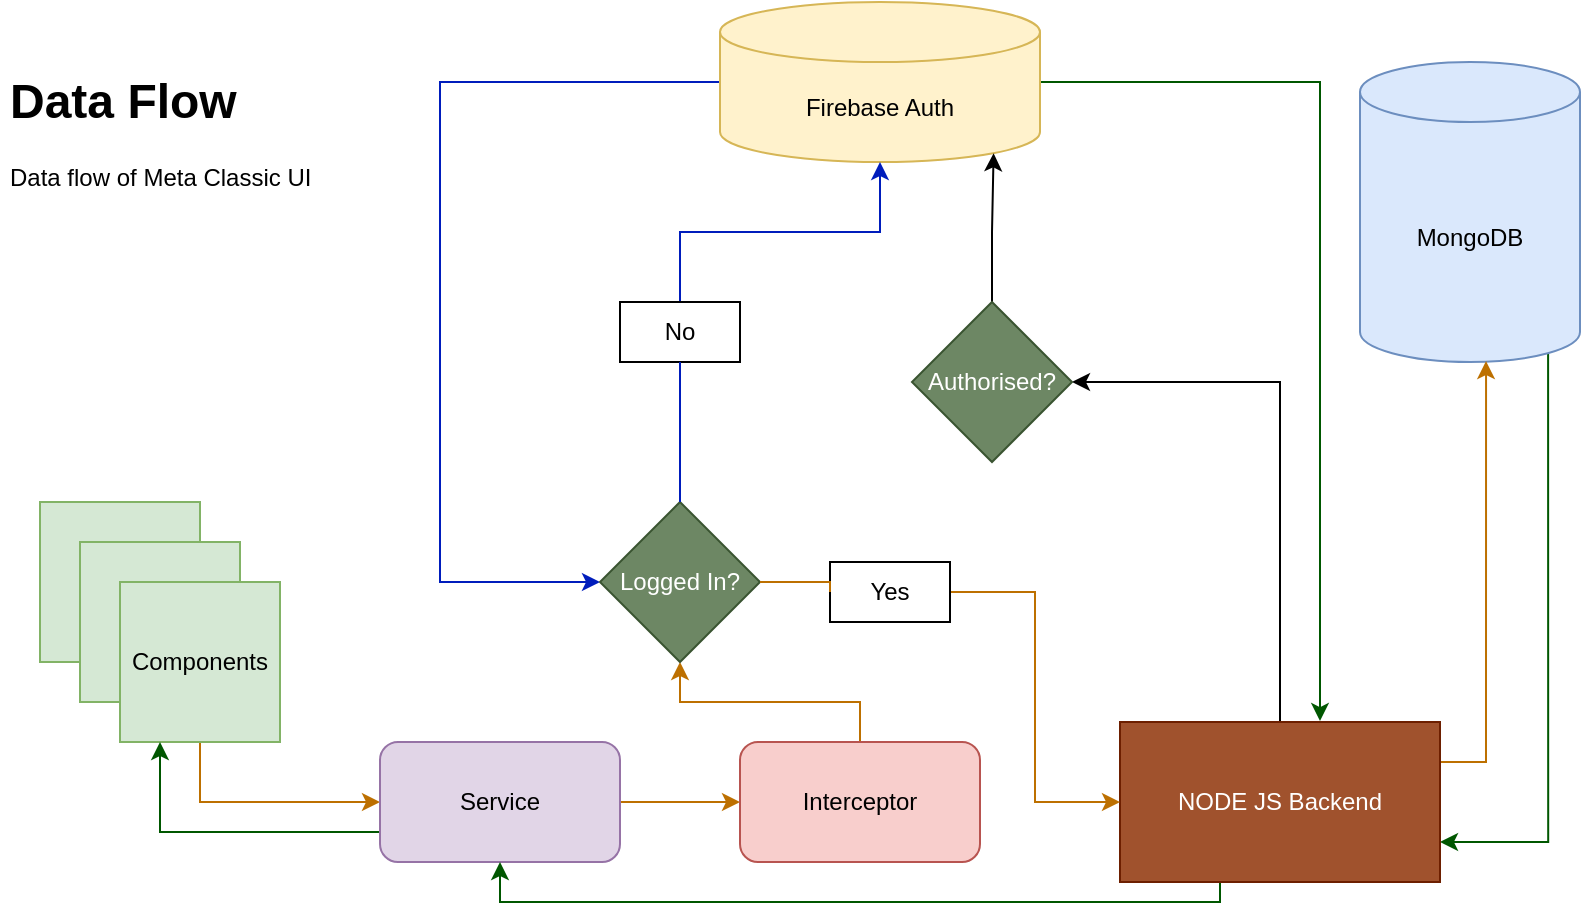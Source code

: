 <mxfile version="20.0.1" type="github">
  <diagram id="9jARseiPN1OIlkECBNOo" name="Page-1">
    <mxGraphModel dx="946" dy="589" grid="1" gridSize="10" guides="1" tooltips="1" connect="1" arrows="1" fold="1" page="1" pageScale="1" pageWidth="850" pageHeight="1100" math="0" shadow="0">
      <root>
        <mxCell id="0" />
        <mxCell id="1" parent="0" />
        <mxCell id="09jUZh2quq0GwGBjG0v_-36" style="edgeStyle=orthogonalEdgeStyle;rounded=0;orthogonalLoop=1;jettySize=auto;html=1;exitX=0.855;exitY=1;exitDx=0;exitDy=-4.35;exitPerimeter=0;entryX=1;entryY=0.75;entryDx=0;entryDy=0;fillColor=#008a00;strokeColor=#005700;" edge="1" parent="1" source="09jUZh2quq0GwGBjG0v_-1" target="09jUZh2quq0GwGBjG0v_-8">
          <mxGeometry relative="1" as="geometry">
            <mxPoint x="784" y="440" as="targetPoint" />
          </mxGeometry>
        </mxCell>
        <mxCell id="09jUZh2quq0GwGBjG0v_-1" value="MongoDB" style="shape=cylinder3;whiteSpace=wrap;html=1;boundedLbl=1;backgroundOutline=1;size=15;fillColor=#dae8fc;strokeColor=#6c8ebf;" vertex="1" parent="1">
          <mxGeometry x="690" y="50" width="110" height="150" as="geometry" />
        </mxCell>
        <mxCell id="09jUZh2quq0GwGBjG0v_-22" style="edgeStyle=orthogonalEdgeStyle;rounded=0;orthogonalLoop=1;jettySize=auto;html=1;entryX=0;entryY=0.5;entryDx=0;entryDy=0;fillColor=#0050ef;strokeColor=#001DBC;" edge="1" parent="1" source="09jUZh2quq0GwGBjG0v_-2" target="09jUZh2quq0GwGBjG0v_-13">
          <mxGeometry relative="1" as="geometry">
            <mxPoint x="230" y="330" as="targetPoint" />
            <Array as="points">
              <mxPoint x="230" y="60" />
              <mxPoint x="230" y="310" />
            </Array>
          </mxGeometry>
        </mxCell>
        <mxCell id="09jUZh2quq0GwGBjG0v_-29" style="edgeStyle=orthogonalEdgeStyle;rounded=0;orthogonalLoop=1;jettySize=auto;html=1;exitX=1;exitY=0.5;exitDx=0;exitDy=0;exitPerimeter=0;entryX=0.625;entryY=-0.006;entryDx=0;entryDy=0;entryPerimeter=0;fillColor=#008a00;strokeColor=#005700;" edge="1" parent="1" source="09jUZh2quq0GwGBjG0v_-2" target="09jUZh2quq0GwGBjG0v_-8">
          <mxGeometry relative="1" as="geometry" />
        </mxCell>
        <mxCell id="09jUZh2quq0GwGBjG0v_-2" value="Firebase Auth" style="shape=cylinder3;whiteSpace=wrap;html=1;boundedLbl=1;backgroundOutline=1;size=15;fillColor=#fff2cc;strokeColor=#d6b656;" vertex="1" parent="1">
          <mxGeometry x="370" y="20" width="160" height="80" as="geometry" />
        </mxCell>
        <mxCell id="09jUZh2quq0GwGBjG0v_-3" value="" style="whiteSpace=wrap;html=1;aspect=fixed;fillColor=#d5e8d4;strokeColor=#82b366;" vertex="1" parent="1">
          <mxGeometry x="30" y="270" width="80" height="80" as="geometry" />
        </mxCell>
        <mxCell id="09jUZh2quq0GwGBjG0v_-4" value="" style="whiteSpace=wrap;html=1;aspect=fixed;fillColor=#d5e8d4;strokeColor=#82b366;" vertex="1" parent="1">
          <mxGeometry x="50" y="290" width="80" height="80" as="geometry" />
        </mxCell>
        <mxCell id="09jUZh2quq0GwGBjG0v_-9" style="edgeStyle=orthogonalEdgeStyle;rounded=0;orthogonalLoop=1;jettySize=auto;html=1;exitX=0.5;exitY=1;exitDx=0;exitDy=0;entryX=0;entryY=0.5;entryDx=0;entryDy=0;fillColor=#f0a30a;strokeColor=#BD7000;" edge="1" parent="1" source="09jUZh2quq0GwGBjG0v_-5" target="09jUZh2quq0GwGBjG0v_-6">
          <mxGeometry relative="1" as="geometry" />
        </mxCell>
        <mxCell id="09jUZh2quq0GwGBjG0v_-5" value="Components" style="whiteSpace=wrap;html=1;aspect=fixed;fillColor=#d5e8d4;strokeColor=#82b366;" vertex="1" parent="1">
          <mxGeometry x="70" y="310" width="80" height="80" as="geometry" />
        </mxCell>
        <mxCell id="09jUZh2quq0GwGBjG0v_-10" style="edgeStyle=orthogonalEdgeStyle;rounded=0;orthogonalLoop=1;jettySize=auto;html=1;exitX=1;exitY=0.5;exitDx=0;exitDy=0;entryX=0;entryY=0.5;entryDx=0;entryDy=0;fillColor=#f0a30a;strokeColor=#BD7000;" edge="1" parent="1" source="09jUZh2quq0GwGBjG0v_-6" target="09jUZh2quq0GwGBjG0v_-7">
          <mxGeometry relative="1" as="geometry" />
        </mxCell>
        <mxCell id="09jUZh2quq0GwGBjG0v_-33" style="edgeStyle=orthogonalEdgeStyle;rounded=0;orthogonalLoop=1;jettySize=auto;html=1;exitX=0;exitY=0.75;exitDx=0;exitDy=0;entryX=0.25;entryY=1;entryDx=0;entryDy=0;fillColor=#008a00;strokeColor=#005700;" edge="1" parent="1" source="09jUZh2quq0GwGBjG0v_-6" target="09jUZh2quq0GwGBjG0v_-5">
          <mxGeometry relative="1" as="geometry" />
        </mxCell>
        <mxCell id="09jUZh2quq0GwGBjG0v_-6" value="Service" style="rounded=1;whiteSpace=wrap;html=1;fillColor=#e1d5e7;strokeColor=#9673a6;" vertex="1" parent="1">
          <mxGeometry x="200" y="390" width="120" height="60" as="geometry" />
        </mxCell>
        <mxCell id="09jUZh2quq0GwGBjG0v_-14" style="edgeStyle=orthogonalEdgeStyle;rounded=0;orthogonalLoop=1;jettySize=auto;html=1;exitX=0.5;exitY=0;exitDx=0;exitDy=0;entryX=0.5;entryY=1;entryDx=0;entryDy=0;fillColor=#f0a30a;strokeColor=#BD7000;" edge="1" parent="1" source="09jUZh2quq0GwGBjG0v_-7" target="09jUZh2quq0GwGBjG0v_-13">
          <mxGeometry relative="1" as="geometry" />
        </mxCell>
        <mxCell id="09jUZh2quq0GwGBjG0v_-7" value="Interceptor" style="rounded=1;whiteSpace=wrap;html=1;fillColor=#f8cecc;strokeColor=#b85450;" vertex="1" parent="1">
          <mxGeometry x="380" y="390" width="120" height="60" as="geometry" />
        </mxCell>
        <mxCell id="09jUZh2quq0GwGBjG0v_-26" style="edgeStyle=orthogonalEdgeStyle;rounded=0;orthogonalLoop=1;jettySize=auto;html=1;exitX=0.5;exitY=0;exitDx=0;exitDy=0;entryX=1;entryY=0.5;entryDx=0;entryDy=0;" edge="1" parent="1" source="09jUZh2quq0GwGBjG0v_-8" target="09jUZh2quq0GwGBjG0v_-24">
          <mxGeometry relative="1" as="geometry" />
        </mxCell>
        <mxCell id="09jUZh2quq0GwGBjG0v_-32" style="edgeStyle=orthogonalEdgeStyle;rounded=0;orthogonalLoop=1;jettySize=auto;html=1;exitX=0.5;exitY=1;exitDx=0;exitDy=0;entryX=0.5;entryY=1;entryDx=0;entryDy=0;fillColor=#008a00;strokeColor=#005700;" edge="1" parent="1" source="09jUZh2quq0GwGBjG0v_-8" target="09jUZh2quq0GwGBjG0v_-6">
          <mxGeometry relative="1" as="geometry">
            <Array as="points">
              <mxPoint x="620" y="470" />
              <mxPoint x="260" y="470" />
            </Array>
          </mxGeometry>
        </mxCell>
        <mxCell id="09jUZh2quq0GwGBjG0v_-35" style="edgeStyle=orthogonalEdgeStyle;rounded=0;orthogonalLoop=1;jettySize=auto;html=1;exitX=1;exitY=0.25;exitDx=0;exitDy=0;entryX=0.573;entryY=0.997;entryDx=0;entryDy=0;entryPerimeter=0;fillColor=#f0a30a;strokeColor=#BD7000;" edge="1" parent="1" source="09jUZh2quq0GwGBjG0v_-8" target="09jUZh2quq0GwGBjG0v_-1">
          <mxGeometry relative="1" as="geometry" />
        </mxCell>
        <mxCell id="09jUZh2quq0GwGBjG0v_-8" value="NODE JS Backend" style="rounded=0;whiteSpace=wrap;html=1;fillColor=#a0522d;strokeColor=#6D1F00;fontColor=#ffffff;" vertex="1" parent="1">
          <mxGeometry x="570" y="380" width="160" height="80" as="geometry" />
        </mxCell>
        <mxCell id="09jUZh2quq0GwGBjG0v_-15" style="edgeStyle=orthogonalEdgeStyle;rounded=0;orthogonalLoop=1;jettySize=auto;html=1;exitX=1;exitY=0.5;exitDx=0;exitDy=0;entryX=0;entryY=0.5;entryDx=0;entryDy=0;startArrow=none;fillColor=#f0a30a;strokeColor=#BD7000;" edge="1" parent="1" source="09jUZh2quq0GwGBjG0v_-17" target="09jUZh2quq0GwGBjG0v_-8">
          <mxGeometry relative="1" as="geometry" />
        </mxCell>
        <mxCell id="09jUZh2quq0GwGBjG0v_-19" style="edgeStyle=orthogonalEdgeStyle;rounded=0;orthogonalLoop=1;jettySize=auto;html=1;exitX=0.5;exitY=0;exitDx=0;exitDy=0;entryX=0.5;entryY=1;entryDx=0;entryDy=0;entryPerimeter=0;startArrow=none;fillColor=#0050ef;strokeColor=#001DBC;" edge="1" parent="1" source="09jUZh2quq0GwGBjG0v_-20" target="09jUZh2quq0GwGBjG0v_-2">
          <mxGeometry relative="1" as="geometry">
            <mxPoint x="400" y="150" as="targetPoint" />
          </mxGeometry>
        </mxCell>
        <mxCell id="09jUZh2quq0GwGBjG0v_-13" value="Logged In?" style="rhombus;whiteSpace=wrap;html=1;fillColor=#6d8764;fontColor=#ffffff;strokeColor=#3A5431;" vertex="1" parent="1">
          <mxGeometry x="310" y="270" width="80" height="80" as="geometry" />
        </mxCell>
        <mxCell id="09jUZh2quq0GwGBjG0v_-17" value="Yes" style="text;html=1;strokeColor=default;fillColor=none;align=center;verticalAlign=middle;whiteSpace=wrap;rounded=0;" vertex="1" parent="1">
          <mxGeometry x="425" y="300" width="60" height="30" as="geometry" />
        </mxCell>
        <mxCell id="09jUZh2quq0GwGBjG0v_-18" value="" style="edgeStyle=orthogonalEdgeStyle;rounded=0;orthogonalLoop=1;jettySize=auto;html=1;exitX=1;exitY=0.5;exitDx=0;exitDy=0;entryX=0;entryY=0.5;entryDx=0;entryDy=0;endArrow=none;fillColor=#f0a30a;strokeColor=#BD7000;" edge="1" parent="1" source="09jUZh2quq0GwGBjG0v_-13" target="09jUZh2quq0GwGBjG0v_-17">
          <mxGeometry relative="1" as="geometry">
            <mxPoint x="390" y="310" as="sourcePoint" />
            <mxPoint x="540" y="340" as="targetPoint" />
          </mxGeometry>
        </mxCell>
        <mxCell id="09jUZh2quq0GwGBjG0v_-20" value="No" style="text;html=1;strokeColor=default;fillColor=none;align=center;verticalAlign=middle;whiteSpace=wrap;rounded=0;" vertex="1" parent="1">
          <mxGeometry x="320" y="170" width="60" height="30" as="geometry" />
        </mxCell>
        <mxCell id="09jUZh2quq0GwGBjG0v_-21" value="" style="edgeStyle=orthogonalEdgeStyle;rounded=0;orthogonalLoop=1;jettySize=auto;html=1;exitX=0.5;exitY=0;exitDx=0;exitDy=0;entryX=0.5;entryY=1;entryDx=0;entryDy=0;entryPerimeter=0;endArrow=none;fillColor=#0050ef;strokeColor=#001DBC;" edge="1" parent="1" source="09jUZh2quq0GwGBjG0v_-13" target="09jUZh2quq0GwGBjG0v_-20">
          <mxGeometry relative="1" as="geometry">
            <mxPoint x="400" y="100" as="targetPoint" />
            <mxPoint x="350" y="270" as="sourcePoint" />
          </mxGeometry>
        </mxCell>
        <mxCell id="09jUZh2quq0GwGBjG0v_-27" style="edgeStyle=orthogonalEdgeStyle;rounded=0;orthogonalLoop=1;jettySize=auto;html=1;exitX=0.5;exitY=0;exitDx=0;exitDy=0;entryX=0.855;entryY=1;entryDx=0;entryDy=-4.35;entryPerimeter=0;" edge="1" parent="1" source="09jUZh2quq0GwGBjG0v_-24" target="09jUZh2quq0GwGBjG0v_-2">
          <mxGeometry relative="1" as="geometry" />
        </mxCell>
        <mxCell id="09jUZh2quq0GwGBjG0v_-24" value="Authorised?" style="rhombus;whiteSpace=wrap;html=1;strokeColor=#3A5431;fillColor=#6d8764;fontColor=#ffffff;" vertex="1" parent="1">
          <mxGeometry x="466" y="170" width="80" height="80" as="geometry" />
        </mxCell>
        <mxCell id="09jUZh2quq0GwGBjG0v_-34" value="&lt;h1&gt;Data Flow&lt;/h1&gt;&lt;p&gt;Data flow of Meta Classic UI&lt;/p&gt;" style="text;html=1;strokeColor=none;fillColor=none;spacing=5;spacingTop=-20;whiteSpace=wrap;overflow=hidden;rounded=0;" vertex="1" parent="1">
          <mxGeometry x="10" y="50" width="190" height="120" as="geometry" />
        </mxCell>
      </root>
    </mxGraphModel>
  </diagram>
</mxfile>
